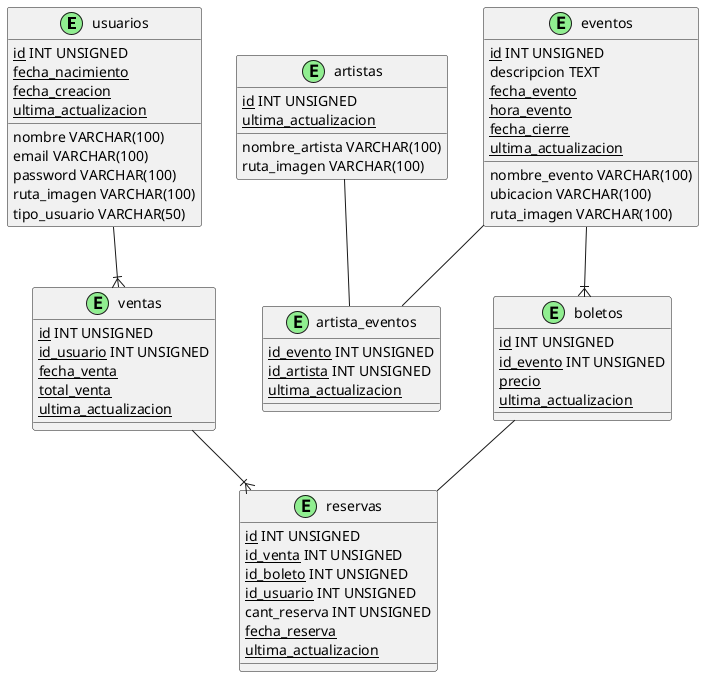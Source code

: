 @startuml

!define ENTITY_TABLE(x) class x << (E,lightgreen) >>
!define PK_FIELD(x) <u>x</u>
!define FK_FIELD(x) <u>x</u>
!define DATE_FIELD(x) <u>x</u>
!define TIME_FIELD(x) <u>x</u>
!define DECIMAL_FIELD(x) <u>x</u>

ENTITY_TABLE(usuarios) {
  PK_FIELD(id) INT UNSIGNED
  nombre VARCHAR(100)
  email VARCHAR(100)
  password VARCHAR(100)
  DATE_FIELD(fecha_nacimiento)
  ruta_imagen VARCHAR(100)
  DATE_FIELD(fecha_creacion)
  DATE_FIELD(ultima_actualizacion)
  tipo_usuario VARCHAR(50)
}

ENTITY_TABLE(eventos) {
  PK_FIELD(id) INT UNSIGNED
  nombre_evento VARCHAR(100)
  descripcion TEXT
  DATE_FIELD(fecha_evento)
  TIME_FIELD(hora_evento)
  DATE_FIELD(fecha_cierre)
  ubicacion VARCHAR(100)
  ruta_imagen VARCHAR(100)
  DATE_FIELD(ultima_actualizacion)
}

ENTITY_TABLE(artista_eventos) {
  FK_FIELD(id_evento) INT UNSIGNED
  FK_FIELD(id_artista) INT UNSIGNED
  DATE_FIELD(ultima_actualizacion)
}

ENTITY_TABLE(artistas) {
  PK_FIELD(id) INT UNSIGNED
  nombre_artista VARCHAR(100)
  ruta_imagen VARCHAR(100)
  DATE_FIELD(ultima_actualizacion)
}

ENTITY_TABLE(boletos) {
  PK_FIELD(id) INT UNSIGNED
  FK_FIELD(id_evento) INT UNSIGNED
  DECIMAL_FIELD(precio)
  DATE_FIELD(ultima_actualizacion)
}

ENTITY_TABLE(reservas) {
  PK_FIELD(id) INT UNSIGNED
  FK_FIELD(id_venta) INT UNSIGNED
  FK_FIELD(id_boleto) INT UNSIGNED
  FK_FIELD(id_usuario) INT UNSIGNED
  cant_reserva INT UNSIGNED
  DATE_FIELD(fecha_reserva)
  DATE_FIELD(ultima_actualizacion)
}

ENTITY_TABLE(ventas) {
  PK_FIELD(id) INT UNSIGNED
  FK_FIELD(id_usuario) INT UNSIGNED
  DATE_FIELD(fecha_venta)
  DECIMAL_FIELD(total_venta)
  DATE_FIELD(ultima_actualizacion)
}

usuarios --|{ ventas
ventas --|{ reservas
eventos --|{ boletos
eventos -- artista_eventos
artistas -- artista_eventos
boletos -- reservas

@enduml
